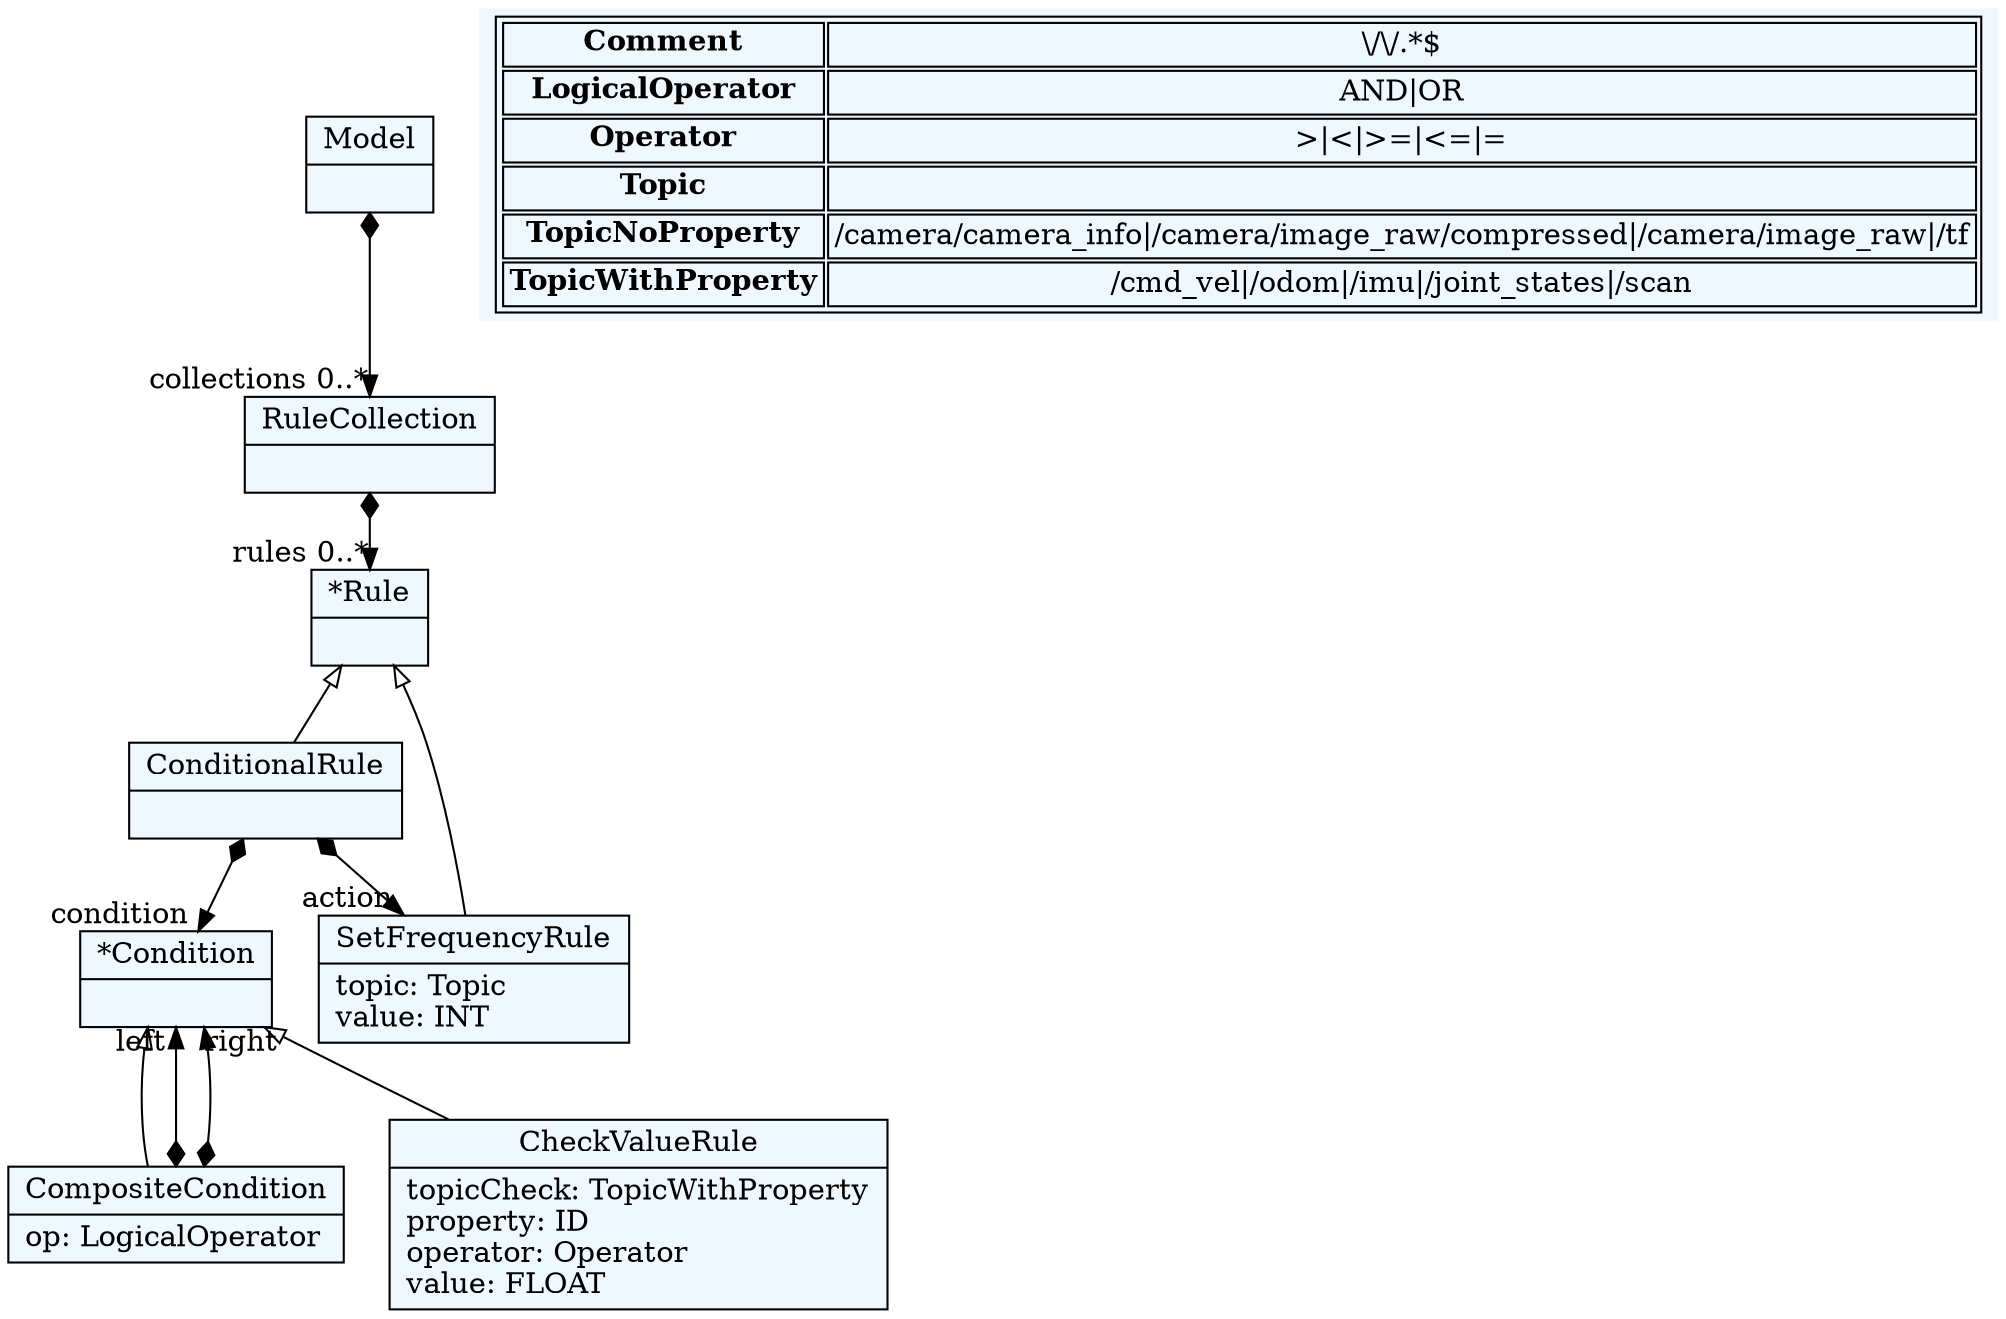 
    digraph textX {
    fontname = "Bitstream Vera Sans"
    fontsize = 8
    node[
        shape=record,
        style=filled,
        fillcolor=aliceblue
    ]
    nodesep = 0.3
    edge[dir=black,arrowtail=empty]


137172489042480[ label="{Model|}"]

137172489033024[ label="{RuleCollection|}"]

137172489028896[ label="{*Rule|}"]

137172489042432[ label="{ConditionalRule|}"]

137172489039072[ label="{*Condition|}"]

137172489036096[ label="{CompositeCondition|op: LogicalOperator\l}"]

137172489034992[ label="{SetFrequencyRule|topic: Topic\lvalue: INT\l}"]

137172489035664[ label="{CheckValueRule|topicCheck: TopicWithProperty\lproperty: ID\loperator: Operator\lvalue: FLOAT\l}"]



137172489042480 -> 137172489033024[arrowtail=diamond, dir=both, headlabel="collections 0..*"]
137172489033024 -> 137172489028896[arrowtail=diamond, dir=both, headlabel="rules 0..*"]
137172489028896 -> 137172489034992 [dir=back]
137172489028896 -> 137172489042432 [dir=back]
137172489042432 -> 137172489039072[arrowtail=diamond, dir=both, headlabel="condition "]
137172489042432 -> 137172489034992[arrowtail=diamond, dir=both, headlabel="action "]
137172489039072 -> 137172489035664 [dir=back]
137172489039072 -> 137172489036096 [dir=back]
137172489036096 -> 137172489039072[arrowtail=diamond, dir=both, headlabel="left "]
137172489036096 -> 137172489039072[arrowtail=diamond, dir=both, headlabel="right "]
match_rules [ shape=plaintext, label=< <table>
	<tr>
		<td><b>Comment</b></td><td>\/\/.*$</td>
	</tr>
	<tr>
		<td><b>LogicalOperator</b></td><td>AND|OR</td>
	</tr>
	<tr>
		<td><b>Operator</b></td><td>&gt;|&lt;|&gt;=|&lt;=|=</td>
	</tr>
	<tr>
		<td><b>Topic</b></td><td></td>
	</tr>
	<tr>
		<td><b>TopicNoProperty</b></td><td>/camera/camera_info|/camera/image_raw/compressed|/camera/image_raw|/tf</td>
	</tr>
	<tr>
		<td><b>TopicWithProperty</b></td><td>/cmd_vel|/odom|/imu|/joint_states|/scan</td>
	</tr>
</table> >]


}
